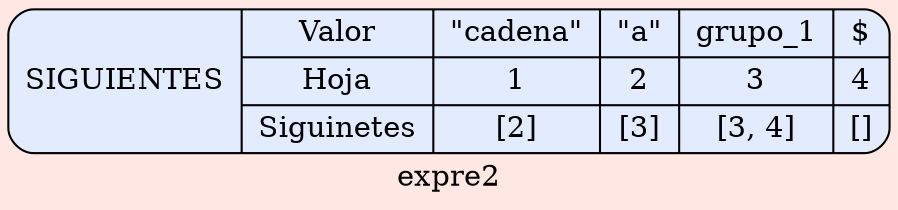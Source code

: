 digraph structs { 
  bgcolor = "#FFE8E3"   
 node [shape=Mrecord fillcolor="#E3EBFF" style =filled];
label ="expre2"
struct1 [label="SIGUIENTES| { Valor | Hoja| Siguinetes } | 
{ \"cadena\"| 1 | [2]}|
{ \"a\"| 2 | [3]}|
{ grupo_1| 3 | [3, 4]}|
{ $| 4 | []}
"];
 }